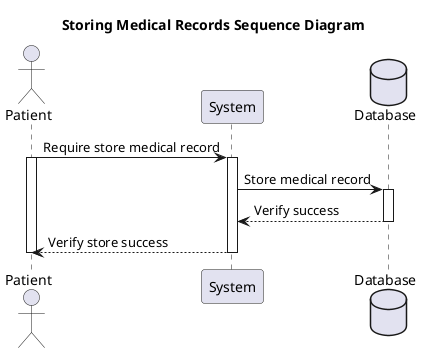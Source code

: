 @startuml
title Storing Medical Records Sequence Diagram

actor "Patient" as Patient
participant "System" as system
database "Database" as db

Patient -> system: Require store medical record
activate Patient
activate system

system -> db: Store medical record
activate db
db --> system: Verify success
deactivate db

system --> Patient: Verify store success
deactivate system
deactivate Patient
@enduml
